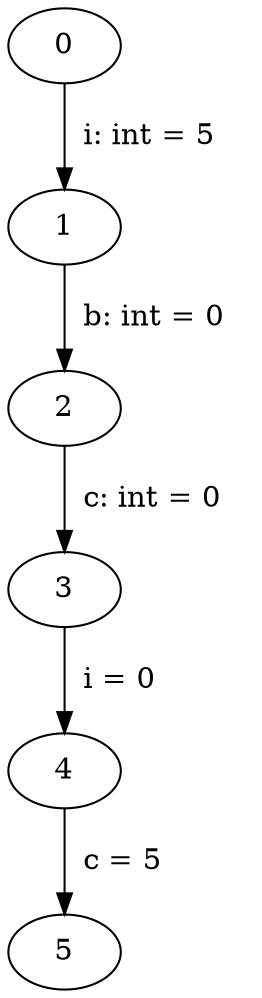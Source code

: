 digraph ProgramGraph{
"0" -> "1" [label="  i: int = 5   "] 
"1" -> "2" [label="  b: int = 0   "] 
"2" -> "3" [label="  c: int = 0   "] 
"3" -> "4" [label="  i = 0   "] 
"4" -> "5" [label="  c = 5   "] 
}